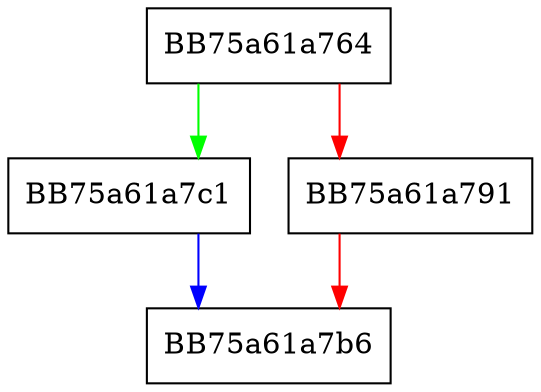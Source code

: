 digraph TestIsBmStartupSlowFriendlyScanSet {
  node [shape="box"];
  graph [splines=ortho];
  BB75a61a764 -> BB75a61a7c1 [color="green"];
  BB75a61a764 -> BB75a61a791 [color="red"];
  BB75a61a791 -> BB75a61a7b6 [color="red"];
  BB75a61a7c1 -> BB75a61a7b6 [color="blue"];
}